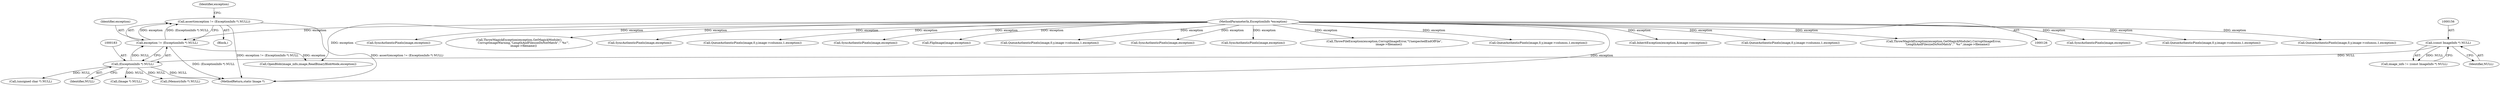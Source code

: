 digraph "0_ImageMagick_f6e9d0d9955e85bdd7540b251cd50d598dacc5e6_3@API" {
"1000179" [label="(Call,assert(exception != (ExceptionInfo *) NULL))"];
"1000180" [label="(Call,exception != (ExceptionInfo *) NULL)"];
"1000128" [label="(MethodParameterIn,ExceptionInfo *exception)"];
"1000182" [label="(Call,(ExceptionInfo *) NULL)"];
"1000155" [label="(Call,(const ImageInfo *) NULL)"];
"1003448" [label="(Call,SyncAuthenticPixels(image,exception))"];
"1003666" [label="(MethodReturn,static Image *)"];
"1003088" [label="(Call,QueueAuthenticPixels(image,0,y,image->columns,1,exception))"];
"1000129" [label="(Block,)"];
"1001511" [label="(Call,(unsigned char *) NULL)"];
"1000212" [label="(Call,(Image *) NULL)"];
"1001795" [label="(Call,(MemoryInfo *) NULL)"];
"1002759" [label="(Call,QueueAuthenticPixels(image,0,y,image->columns,1,exception))"];
"1003143" [label="(Call,SyncAuthenticPixels(image,exception))"];
"1001198" [label="(Call,ThrowMagickException(exception,GetMagickModule(),\n          CorruptImageWarning,\"LengthAndFilesizeDoNotMatch\",\"`%s'\",\n          image->filename))"];
"1000157" [label="(Identifier,NULL)"];
"1002496" [label="(Call,SyncAuthenticPixels(image,exception))"];
"1000180" [label="(Call,exception != (ExceptionInfo *) NULL)"];
"1002399" [label="(Call,QueueAuthenticPixels(image,0,y,image->columns,1,exception))"];
"1002996" [label="(Call,SyncAuthenticPixels(image,exception))"];
"1003531" [label="(Call,FlipImage(image,exception))"];
"1003251" [label="(Call,QueueAuthenticPixels(image,0,y,image->columns,1,exception))"];
"1000155" [label="(Call,(const ImageInfo *) NULL)"];
"1002327" [label="(Call,SyncAuthenticPixels(image,exception))"];
"1002636" [label="(Call,SyncAuthenticPixels(image,exception))"];
"1003513" [label="(Call,ThrowFileException(exception,CorruptImageError,\"UnexpectedEndOfFile\",\n          image->filename))"];
"1000181" [label="(Identifier,exception)"];
"1000128" [label="(MethodParameterIn,ExceptionInfo *exception)"];
"1002205" [label="(Call,QueueAuthenticPixels(image,0,y,image->columns,1,exception))"];
"1000188" [label="(Identifier,exception)"];
"1000184" [label="(Identifier,NULL)"];
"1001712" [label="(Call,InheritException(exception,&image->exception))"];
"1002585" [label="(Call,QueueAuthenticPixels(image,0,y,image->columns,1,exception))"];
"1000182" [label="(Call,(ExceptionInfo *) NULL)"];
"1000179" [label="(Call,assert(exception != (ExceptionInfo *) NULL))"];
"1000197" [label="(Call,OpenBlob(image_info,image,ReadBinaryBlobMode,exception))"];
"1001177" [label="(Call,ThrowMagickException(exception,GetMagickModule(),CorruptImageError,\n        \"LengthAndFilesizeDoNotMatch\",\"`%s'\",image->filename))"];
"1000153" [label="(Call,image_info != (const ImageInfo *) NULL)"];
"1000179" -> "1000129"  [label="AST: "];
"1000179" -> "1000180"  [label="CFG: "];
"1000180" -> "1000179"  [label="AST: "];
"1000188" -> "1000179"  [label="CFG: "];
"1000179" -> "1003666"  [label="DDG: assert(exception != (ExceptionInfo *) NULL)"];
"1000179" -> "1003666"  [label="DDG: exception != (ExceptionInfo *) NULL"];
"1000180" -> "1000179"  [label="DDG: exception"];
"1000180" -> "1000179"  [label="DDG: (ExceptionInfo *) NULL"];
"1000180" -> "1000182"  [label="CFG: "];
"1000181" -> "1000180"  [label="AST: "];
"1000182" -> "1000180"  [label="AST: "];
"1000180" -> "1003666"  [label="DDG: (ExceptionInfo *) NULL"];
"1000128" -> "1000180"  [label="DDG: exception"];
"1000182" -> "1000180"  [label="DDG: NULL"];
"1000180" -> "1000197"  [label="DDG: exception"];
"1000128" -> "1000126"  [label="AST: "];
"1000128" -> "1003666"  [label="DDG: exception"];
"1000128" -> "1000197"  [label="DDG: exception"];
"1000128" -> "1001177"  [label="DDG: exception"];
"1000128" -> "1001198"  [label="DDG: exception"];
"1000128" -> "1001712"  [label="DDG: exception"];
"1000128" -> "1002205"  [label="DDG: exception"];
"1000128" -> "1002327"  [label="DDG: exception"];
"1000128" -> "1002399"  [label="DDG: exception"];
"1000128" -> "1002496"  [label="DDG: exception"];
"1000128" -> "1002585"  [label="DDG: exception"];
"1000128" -> "1002636"  [label="DDG: exception"];
"1000128" -> "1002759"  [label="DDG: exception"];
"1000128" -> "1002996"  [label="DDG: exception"];
"1000128" -> "1003088"  [label="DDG: exception"];
"1000128" -> "1003143"  [label="DDG: exception"];
"1000128" -> "1003251"  [label="DDG: exception"];
"1000128" -> "1003448"  [label="DDG: exception"];
"1000128" -> "1003513"  [label="DDG: exception"];
"1000128" -> "1003531"  [label="DDG: exception"];
"1000182" -> "1000184"  [label="CFG: "];
"1000183" -> "1000182"  [label="AST: "];
"1000184" -> "1000182"  [label="AST: "];
"1000182" -> "1003666"  [label="DDG: NULL"];
"1000155" -> "1000182"  [label="DDG: NULL"];
"1000182" -> "1000212"  [label="DDG: NULL"];
"1000182" -> "1001511"  [label="DDG: NULL"];
"1000182" -> "1001795"  [label="DDG: NULL"];
"1000155" -> "1000153"  [label="AST: "];
"1000155" -> "1000157"  [label="CFG: "];
"1000156" -> "1000155"  [label="AST: "];
"1000157" -> "1000155"  [label="AST: "];
"1000153" -> "1000155"  [label="CFG: "];
"1000155" -> "1000153"  [label="DDG: NULL"];
}
